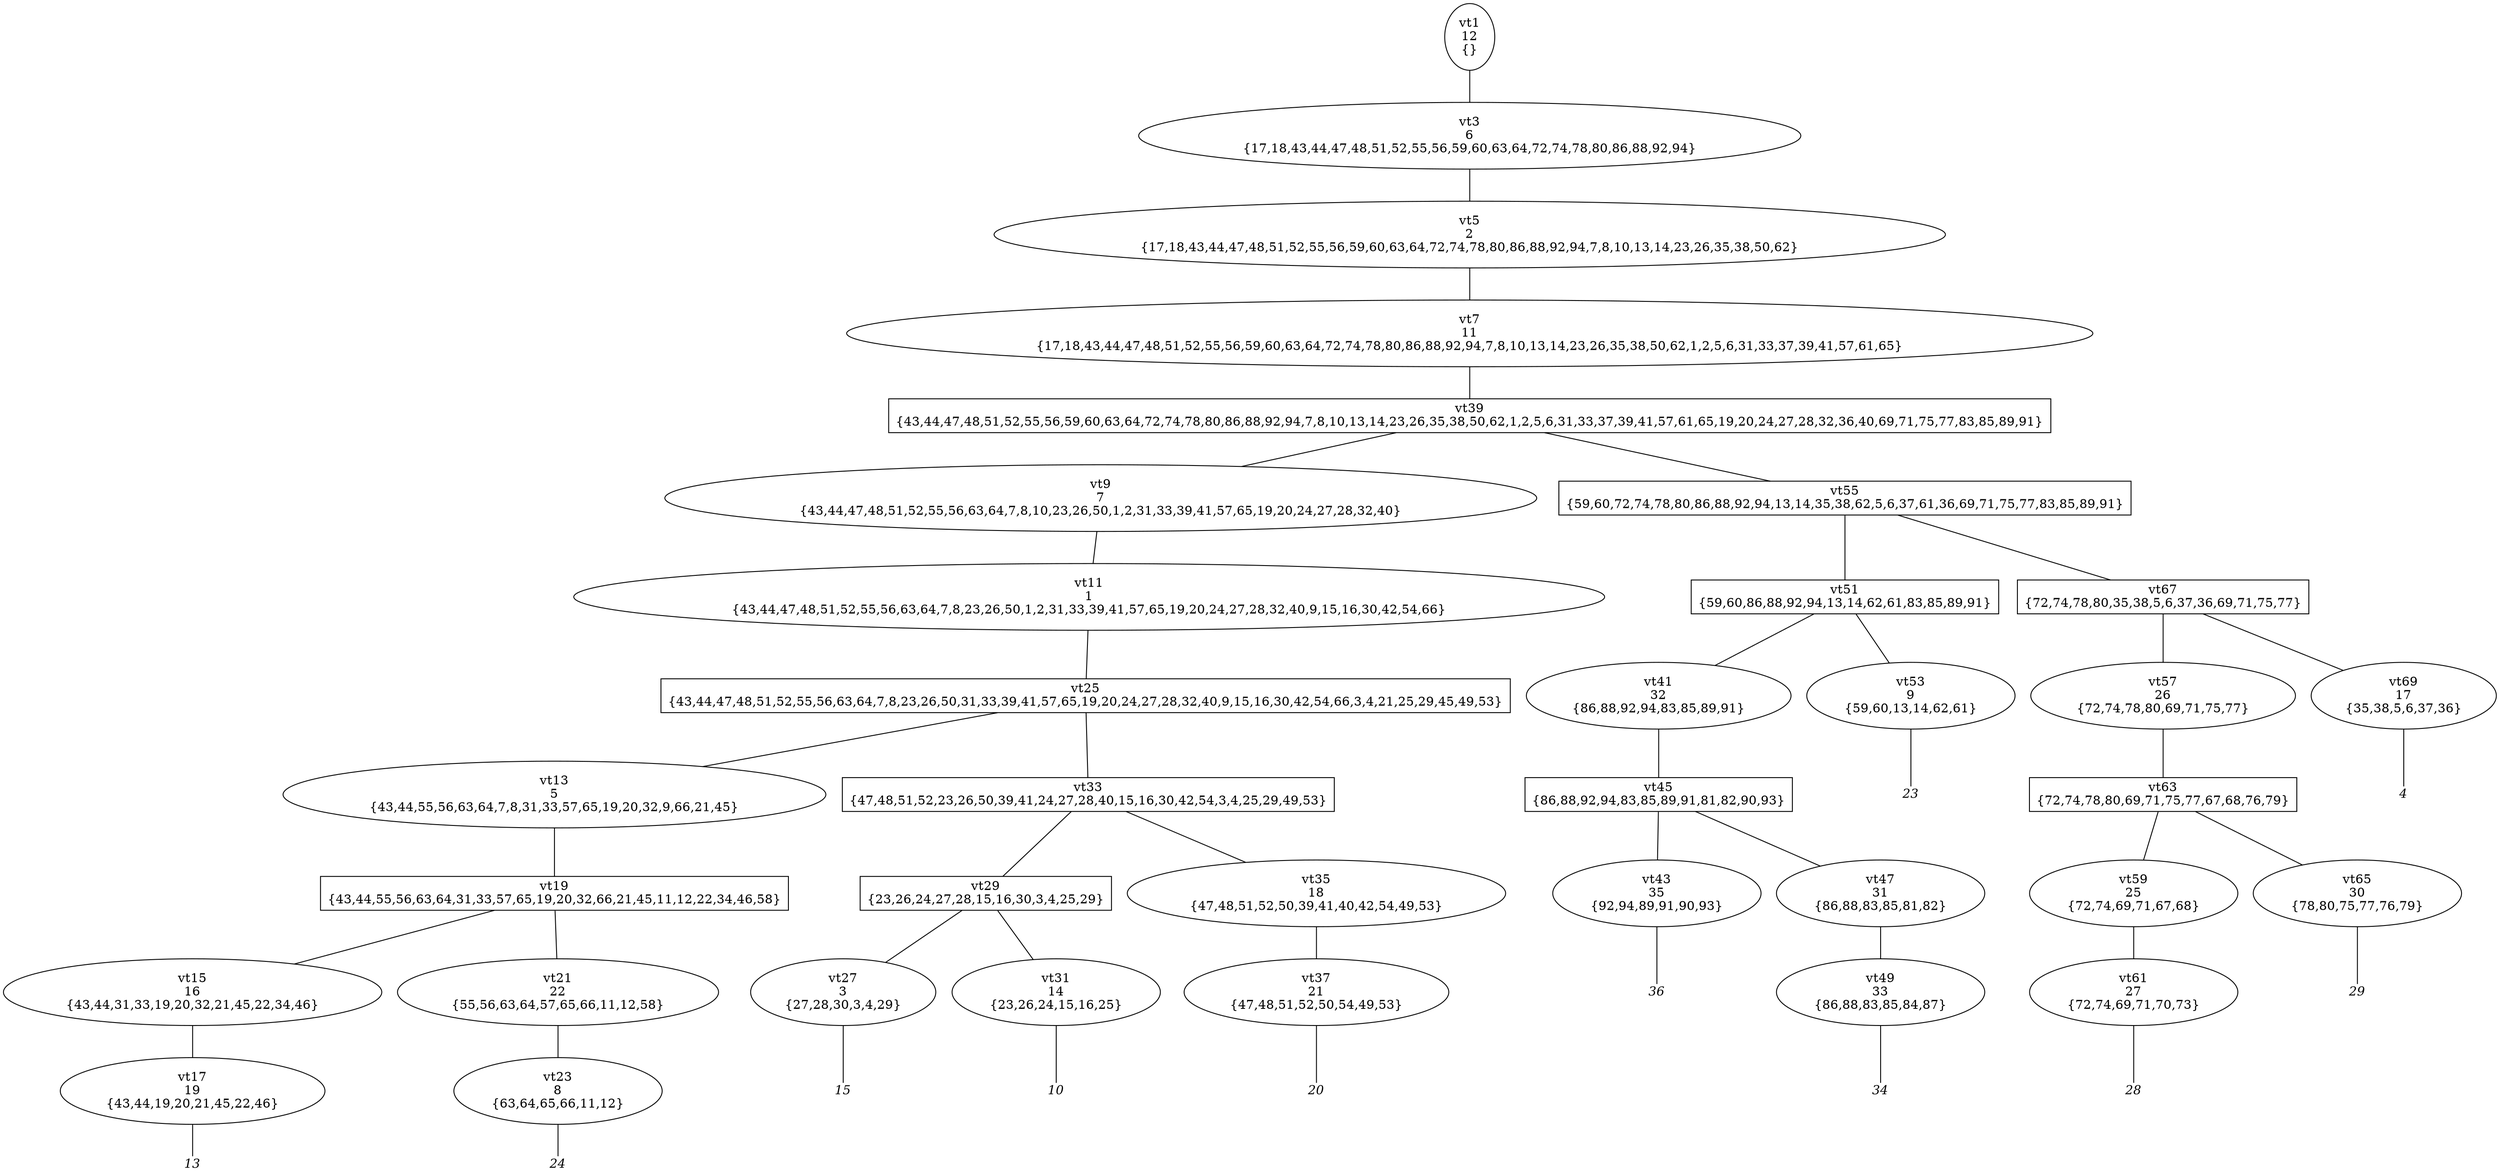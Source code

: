 
digraph vtree {

overlap=false

n1 [label="vt1
12
{}",shape="ellipse"]; 
n3 [label="vt3
6
{17,18,43,44,47,48,51,52,55,56,59,60,63,64,72,74,78,80,86,88,92,94}",shape="ellipse"]; 
n5 [label="vt5
2
{17,18,43,44,47,48,51,52,55,56,59,60,63,64,72,74,78,80,86,88,92,94,7,8,10,13,14,23,26,35,38,50,62}",shape="ellipse"]; 
n7 [label="vt7
11
{17,18,43,44,47,48,51,52,55,56,59,60,63,64,72,74,78,80,86,88,92,94,7,8,10,13,14,23,26,35,38,50,62,1,2,5,6,31,33,37,39,41,57,61,65}",shape="ellipse"]; 
n39 [label="vt39
{43,44,47,48,51,52,55,56,59,60,63,64,72,74,78,80,86,88,92,94,7,8,10,13,14,23,26,35,38,50,62,1,2,5,6,31,33,37,39,41,57,61,65,19,20,24,27,28,32,36,40,69,71,75,77,83,85,89,91}",shape="box"]; 
n9 [label="vt9
7
{43,44,47,48,51,52,55,56,63,64,7,8,10,23,26,50,1,2,31,33,39,41,57,65,19,20,24,27,28,32,40}",shape="ellipse"]; 
n11 [label="vt11
1
{43,44,47,48,51,52,55,56,63,64,7,8,23,26,50,1,2,31,33,39,41,57,65,19,20,24,27,28,32,40,9,15,16,30,42,54,66}",shape="ellipse"]; 
n25 [label="vt25
{43,44,47,48,51,52,55,56,63,64,7,8,23,26,50,31,33,39,41,57,65,19,20,24,27,28,32,40,9,15,16,30,42,54,66,3,4,21,25,29,45,49,53}",shape="box"]; 
n13 [label="vt13
5
{43,44,55,56,63,64,7,8,31,33,57,65,19,20,32,9,66,21,45}",shape="ellipse"]; 
n19 [label="vt19
{43,44,55,56,63,64,31,33,57,65,19,20,32,66,21,45,11,12,22,34,46,58}",shape="box"]; 
n15 [label="vt15
16
{43,44,31,33,19,20,32,21,45,22,34,46}",shape="ellipse"]; 
n17 [label="vt17
19
{43,44,19,20,21,45,22,46}",shape="ellipse"]; 
n18 [label="13",fontname="Times-Italic",fontsize=14,shape=plaintext,fixedsize=true,width=.25,height=.25]; 
n21 [label="vt21
22
{55,56,63,64,57,65,66,11,12,58}",shape="ellipse"]; 
n23 [label="vt23
8
{63,64,65,66,11,12}",shape="ellipse"]; 
n24 [label="24",fontname="Times-Italic",fontsize=14,shape=plaintext,fixedsize=true,width=.25,height=.25]; 
n33 [label="vt33
{47,48,51,52,23,26,50,39,41,24,27,28,40,15,16,30,42,54,3,4,25,29,49,53}",shape="box"]; 
n29 [label="vt29
{23,26,24,27,28,15,16,30,3,4,25,29}",shape="box"]; 
n27 [label="vt27
3
{27,28,30,3,4,29}",shape="ellipse"]; 
n28 [label="15",fontname="Times-Italic",fontsize=14,shape=plaintext,fixedsize=true,width=.25,height=.25]; 
n31 [label="vt31
14
{23,26,24,15,16,25}",shape="ellipse"]; 
n32 [label="10",fontname="Times-Italic",fontsize=14,shape=plaintext,fixedsize=true,width=.25,height=.25]; 
n35 [label="vt35
18
{47,48,51,52,50,39,41,40,42,54,49,53}",shape="ellipse"]; 
n37 [label="vt37
21
{47,48,51,52,50,54,49,53}",shape="ellipse"]; 
n38 [label="20",fontname="Times-Italic",fontsize=14,shape=plaintext,fixedsize=true,width=.25,height=.25]; 
n55 [label="vt55
{59,60,72,74,78,80,86,88,92,94,13,14,35,38,62,5,6,37,61,36,69,71,75,77,83,85,89,91}",shape="box"]; 
n51 [label="vt51
{59,60,86,88,92,94,13,14,62,61,83,85,89,91}",shape="box"]; 
n41 [label="vt41
32
{86,88,92,94,83,85,89,91}",shape="ellipse"]; 
n45 [label="vt45
{86,88,92,94,83,85,89,91,81,82,90,93}",shape="box"]; 
n43 [label="vt43
35
{92,94,89,91,90,93}",shape="ellipse"]; 
n44 [label="36",fontname="Times-Italic",fontsize=14,shape=plaintext,fixedsize=true,width=.25,height=.25]; 
n47 [label="vt47
31
{86,88,83,85,81,82}",shape="ellipse"]; 
n49 [label="vt49
33
{86,88,83,85,84,87}",shape="ellipse"]; 
n50 [label="34",fontname="Times-Italic",fontsize=14,shape=plaintext,fixedsize=true,width=.25,height=.25]; 
n53 [label="vt53
9
{59,60,13,14,62,61}",shape="ellipse"]; 
n54 [label="23",fontname="Times-Italic",fontsize=14,shape=plaintext,fixedsize=true,width=.25,height=.25]; 
n67 [label="vt67
{72,74,78,80,35,38,5,6,37,36,69,71,75,77}",shape="box"]; 
n57 [label="vt57
26
{72,74,78,80,69,71,75,77}",shape="ellipse"]; 
n63 [label="vt63
{72,74,78,80,69,71,75,77,67,68,76,79}",shape="box"]; 
n59 [label="vt59
25
{72,74,69,71,67,68}",shape="ellipse"]; 
n61 [label="vt61
27
{72,74,69,71,70,73}",shape="ellipse"]; 
n62 [label="28",fontname="Times-Italic",fontsize=14,shape=plaintext,fixedsize=true,width=.25,height=.25]; 
n65 [label="vt65
30
{78,80,75,77,76,79}",shape="ellipse"]; 
n66 [label="29",fontname="Times-Italic",fontsize=14,shape=plaintext,fixedsize=true,width=.25,height=.25]; 
n69 [label="vt69
17
{35,38,5,6,37,36}",shape="ellipse"]; 
n70 [label="4",fontname="Times-Italic",fontsize=14,shape=plaintext,fixedsize=true,width=.25,height=.25]; 
n1->n3 [arrowhead=none];
n3->n5 [arrowhead=none];
n5->n7 [arrowhead=none];
n7->n39 [arrowhead=none];
n39->n9 [arrowhead=none];
n9->n11 [arrowhead=none];
n11->n25 [arrowhead=none];
n25->n13 [arrowhead=none];
n13->n19 [arrowhead=none];
n19->n15 [arrowhead=none];
n15->n17 [arrowhead=none];
n17->n18 [arrowhead=none];
n19->n21 [arrowhead=none];
n21->n23 [arrowhead=none];
n23->n24 [arrowhead=none];
n25->n33 [arrowhead=none];
n33->n29 [arrowhead=none];
n29->n27 [arrowhead=none];
n27->n28 [arrowhead=none];
n29->n31 [arrowhead=none];
n31->n32 [arrowhead=none];
n33->n35 [arrowhead=none];
n35->n37 [arrowhead=none];
n37->n38 [arrowhead=none];
n39->n55 [arrowhead=none];
n55->n51 [arrowhead=none];
n51->n41 [arrowhead=none];
n41->n45 [arrowhead=none];
n45->n43 [arrowhead=none];
n43->n44 [arrowhead=none];
n45->n47 [arrowhead=none];
n47->n49 [arrowhead=none];
n49->n50 [arrowhead=none];
n51->n53 [arrowhead=none];
n53->n54 [arrowhead=none];
n55->n67 [arrowhead=none];
n67->n57 [arrowhead=none];
n57->n63 [arrowhead=none];
n63->n59 [arrowhead=none];
n59->n61 [arrowhead=none];
n61->n62 [arrowhead=none];
n63->n65 [arrowhead=none];
n65->n66 [arrowhead=none];
n67->n69 [arrowhead=none];
n69->n70 [arrowhead=none];


}
